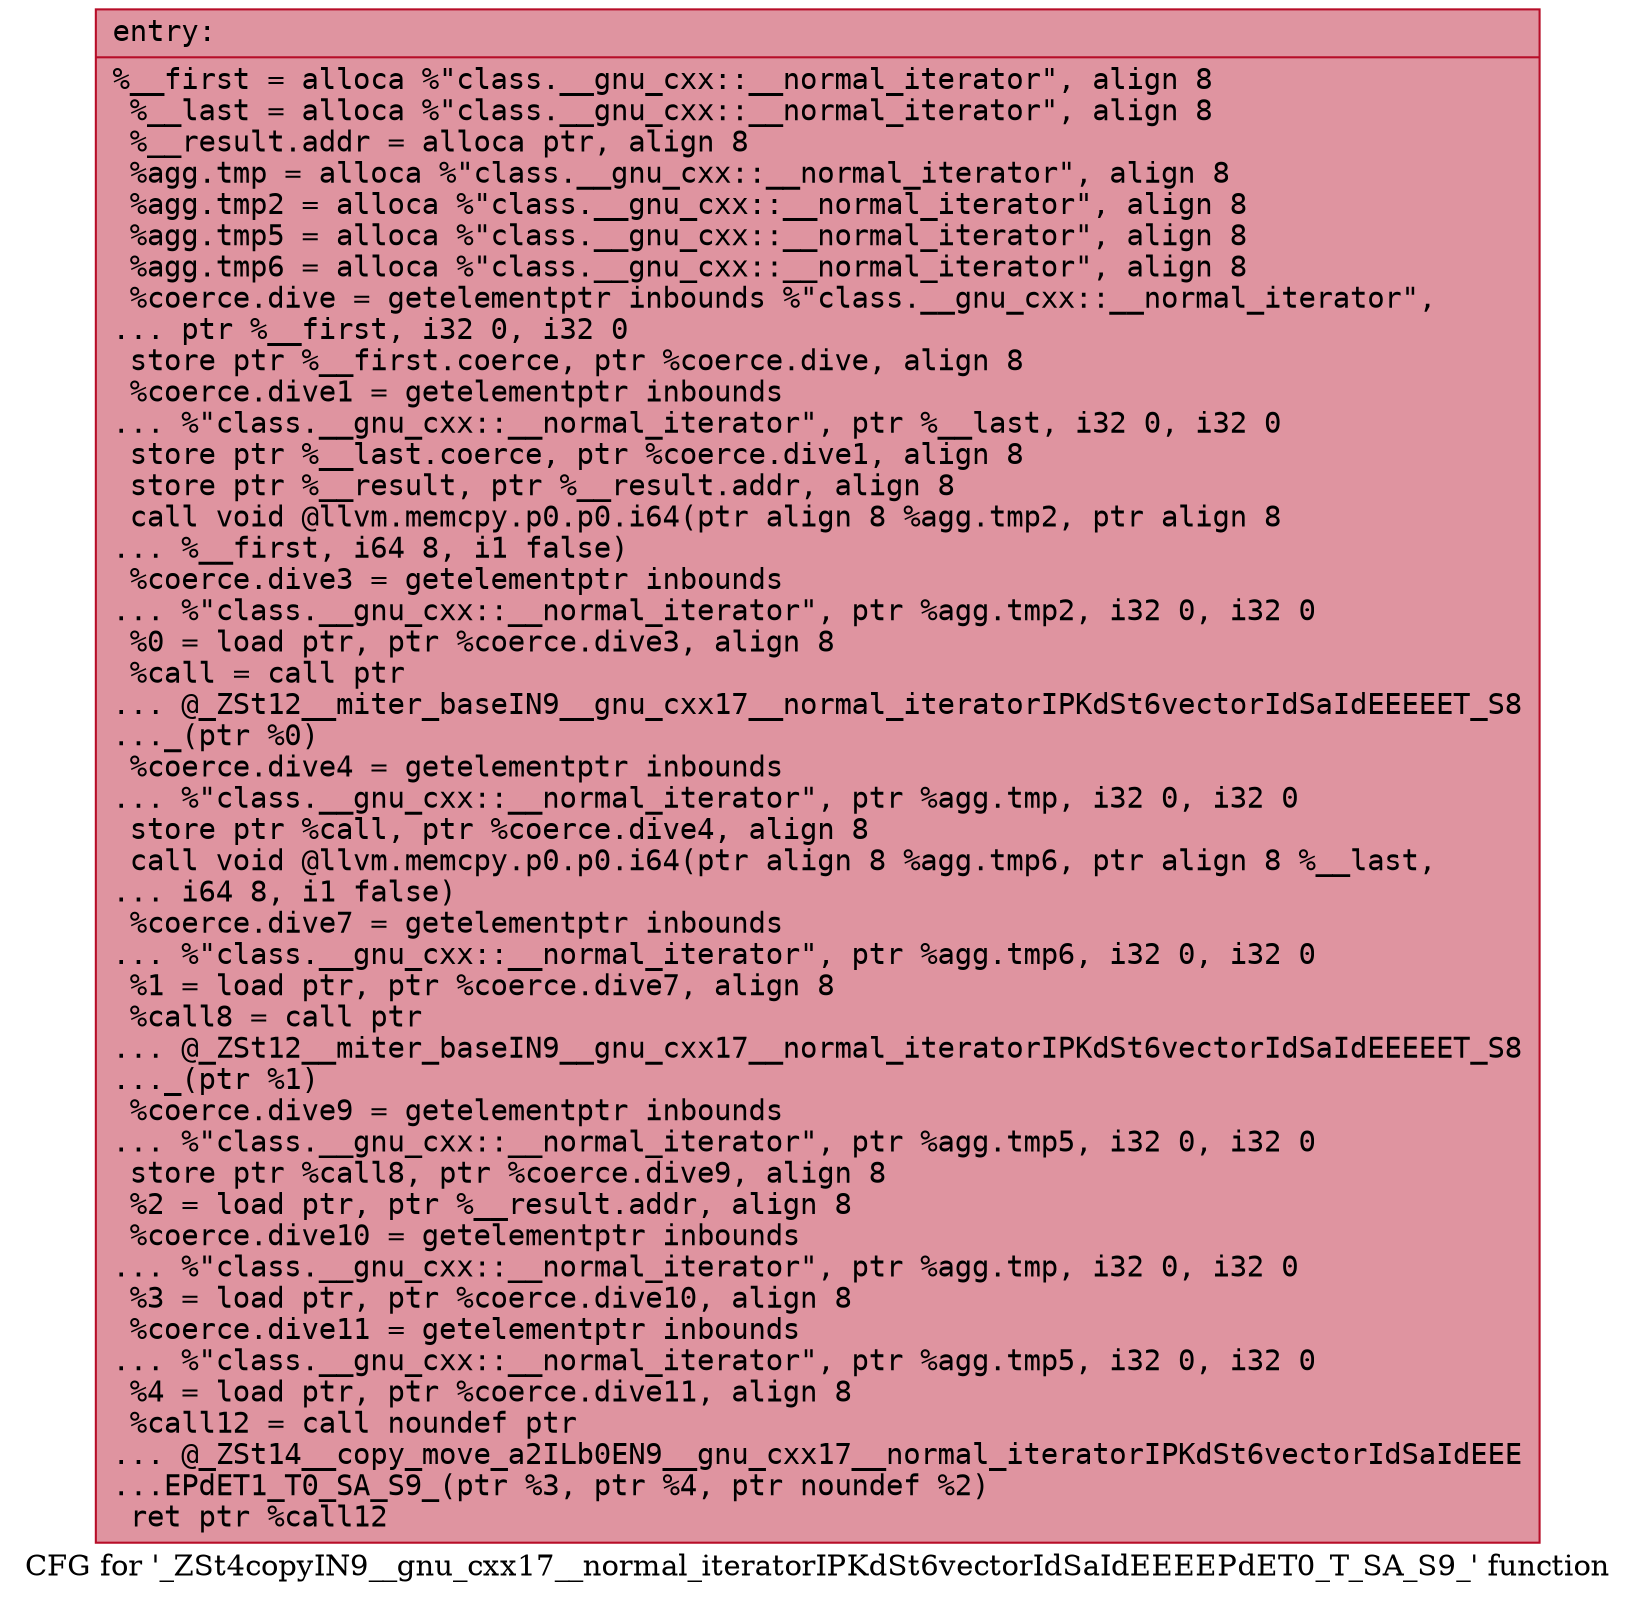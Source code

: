 digraph "CFG for '_ZSt4copyIN9__gnu_cxx17__normal_iteratorIPKdSt6vectorIdSaIdEEEEPdET0_T_SA_S9_' function" {
	label="CFG for '_ZSt4copyIN9__gnu_cxx17__normal_iteratorIPKdSt6vectorIdSaIdEEEEPdET0_T_SA_S9_' function";

	Node0x55e722d76950 [shape=record,color="#b70d28ff", style=filled, fillcolor="#b70d2870" fontname="Courier",label="{entry:\l|  %__first = alloca %\"class.__gnu_cxx::__normal_iterator\", align 8\l  %__last = alloca %\"class.__gnu_cxx::__normal_iterator\", align 8\l  %__result.addr = alloca ptr, align 8\l  %agg.tmp = alloca %\"class.__gnu_cxx::__normal_iterator\", align 8\l  %agg.tmp2 = alloca %\"class.__gnu_cxx::__normal_iterator\", align 8\l  %agg.tmp5 = alloca %\"class.__gnu_cxx::__normal_iterator\", align 8\l  %agg.tmp6 = alloca %\"class.__gnu_cxx::__normal_iterator\", align 8\l  %coerce.dive = getelementptr inbounds %\"class.__gnu_cxx::__normal_iterator\",\l... ptr %__first, i32 0, i32 0\l  store ptr %__first.coerce, ptr %coerce.dive, align 8\l  %coerce.dive1 = getelementptr inbounds\l... %\"class.__gnu_cxx::__normal_iterator\", ptr %__last, i32 0, i32 0\l  store ptr %__last.coerce, ptr %coerce.dive1, align 8\l  store ptr %__result, ptr %__result.addr, align 8\l  call void @llvm.memcpy.p0.p0.i64(ptr align 8 %agg.tmp2, ptr align 8\l... %__first, i64 8, i1 false)\l  %coerce.dive3 = getelementptr inbounds\l... %\"class.__gnu_cxx::__normal_iterator\", ptr %agg.tmp2, i32 0, i32 0\l  %0 = load ptr, ptr %coerce.dive3, align 8\l  %call = call ptr\l... @_ZSt12__miter_baseIN9__gnu_cxx17__normal_iteratorIPKdSt6vectorIdSaIdEEEEET_S8\l..._(ptr %0)\l  %coerce.dive4 = getelementptr inbounds\l... %\"class.__gnu_cxx::__normal_iterator\", ptr %agg.tmp, i32 0, i32 0\l  store ptr %call, ptr %coerce.dive4, align 8\l  call void @llvm.memcpy.p0.p0.i64(ptr align 8 %agg.tmp6, ptr align 8 %__last,\l... i64 8, i1 false)\l  %coerce.dive7 = getelementptr inbounds\l... %\"class.__gnu_cxx::__normal_iterator\", ptr %agg.tmp6, i32 0, i32 0\l  %1 = load ptr, ptr %coerce.dive7, align 8\l  %call8 = call ptr\l... @_ZSt12__miter_baseIN9__gnu_cxx17__normal_iteratorIPKdSt6vectorIdSaIdEEEEET_S8\l..._(ptr %1)\l  %coerce.dive9 = getelementptr inbounds\l... %\"class.__gnu_cxx::__normal_iterator\", ptr %agg.tmp5, i32 0, i32 0\l  store ptr %call8, ptr %coerce.dive9, align 8\l  %2 = load ptr, ptr %__result.addr, align 8\l  %coerce.dive10 = getelementptr inbounds\l... %\"class.__gnu_cxx::__normal_iterator\", ptr %agg.tmp, i32 0, i32 0\l  %3 = load ptr, ptr %coerce.dive10, align 8\l  %coerce.dive11 = getelementptr inbounds\l... %\"class.__gnu_cxx::__normal_iterator\", ptr %agg.tmp5, i32 0, i32 0\l  %4 = load ptr, ptr %coerce.dive11, align 8\l  %call12 = call noundef ptr\l... @_ZSt14__copy_move_a2ILb0EN9__gnu_cxx17__normal_iteratorIPKdSt6vectorIdSaIdEEE\l...EPdET1_T0_SA_S9_(ptr %3, ptr %4, ptr noundef %2)\l  ret ptr %call12\l}"];
}
